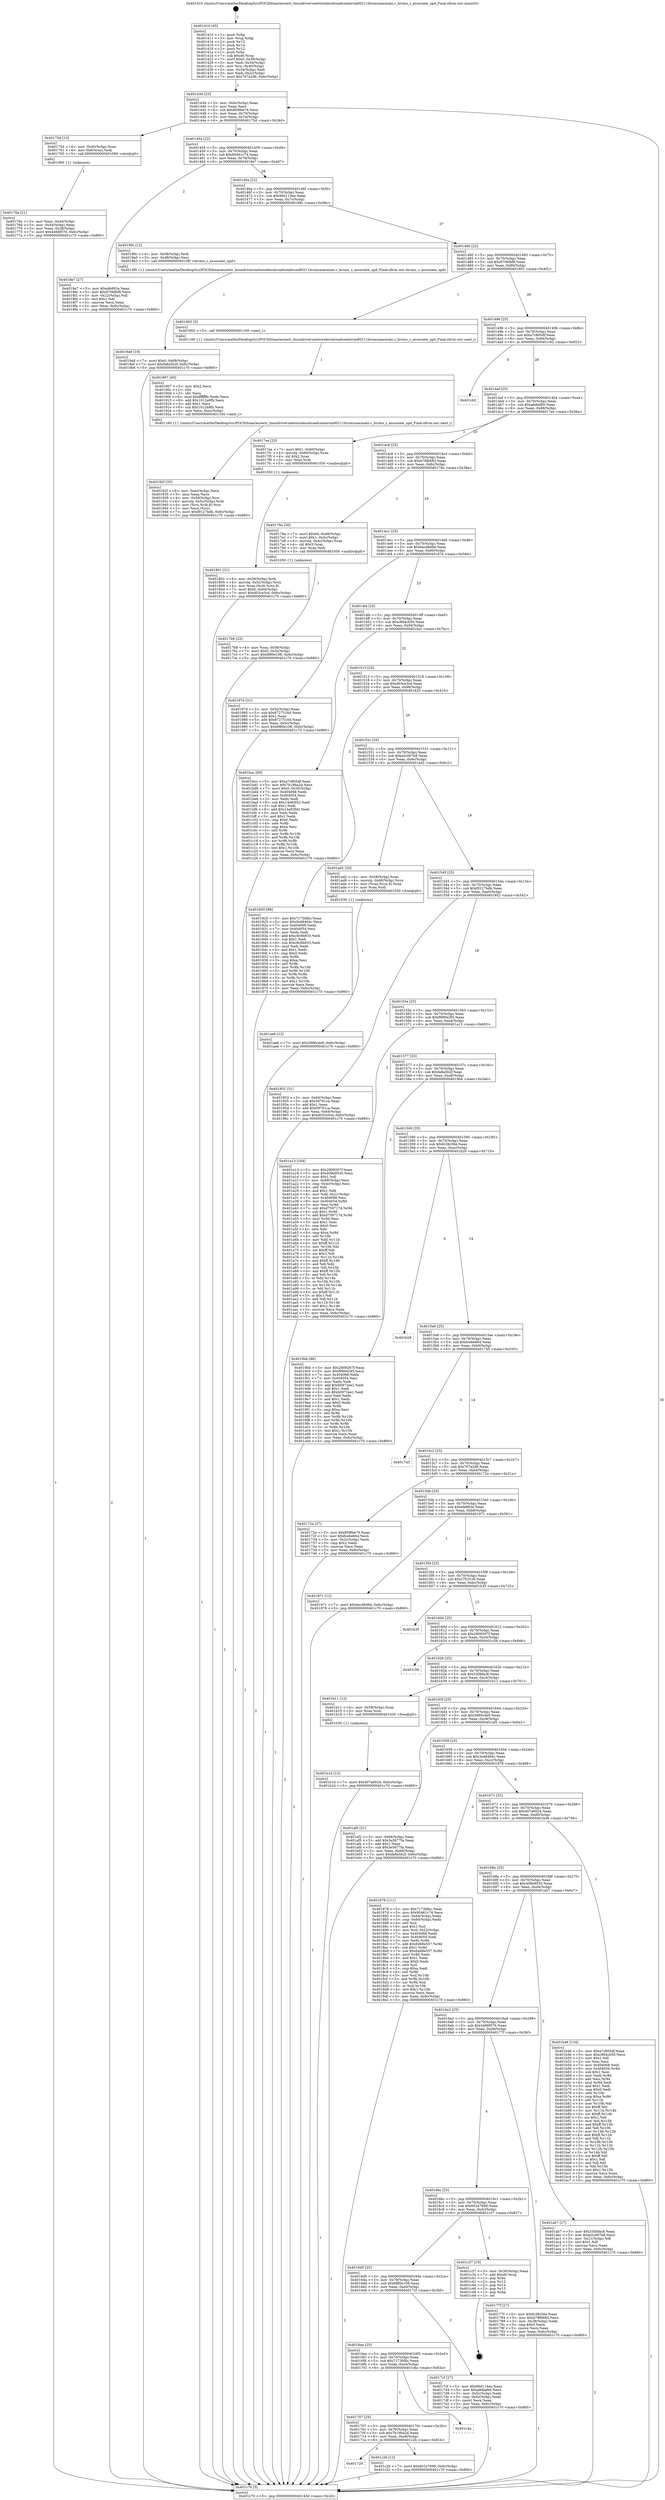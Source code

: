 digraph "0x401410" {
  label = "0x401410 (/mnt/c/Users/mathe/Desktop/tcc/POCII/binaries/extr_linuxdriversnetwirelessbroadcombrcm80211brcmsmacmain.c_brcms_c_associate_upd_Final-ollvm.out::main(0))"
  labelloc = "t"
  node[shape=record]

  Entry [label="",width=0.3,height=0.3,shape=circle,fillcolor=black,style=filled]
  "0x40143d" [label="{
     0x40143d [23]\l
     | [instrs]\l
     &nbsp;&nbsp;0x40143d \<+3\>: mov -0x6c(%rbp),%eax\l
     &nbsp;&nbsp;0x401440 \<+2\>: mov %eax,%ecx\l
     &nbsp;&nbsp;0x401442 \<+6\>: sub $0x859fee76,%ecx\l
     &nbsp;&nbsp;0x401448 \<+3\>: mov %eax,-0x70(%rbp)\l
     &nbsp;&nbsp;0x40144b \<+3\>: mov %ecx,-0x74(%rbp)\l
     &nbsp;&nbsp;0x40144e \<+6\>: je 000000000040175d \<main+0x34d\>\l
  }"]
  "0x40175d" [label="{
     0x40175d [13]\l
     | [instrs]\l
     &nbsp;&nbsp;0x40175d \<+4\>: mov -0x40(%rbp),%rax\l
     &nbsp;&nbsp;0x401761 \<+4\>: mov 0x8(%rax),%rdi\l
     &nbsp;&nbsp;0x401765 \<+5\>: call 0000000000401060 \<atoi@plt\>\l
     | [calls]\l
     &nbsp;&nbsp;0x401060 \{1\} (unknown)\l
  }"]
  "0x401454" [label="{
     0x401454 [22]\l
     | [instrs]\l
     &nbsp;&nbsp;0x401454 \<+5\>: jmp 0000000000401459 \<main+0x49\>\l
     &nbsp;&nbsp;0x401459 \<+3\>: mov -0x70(%rbp),%eax\l
     &nbsp;&nbsp;0x40145c \<+5\>: sub $0x90461c74,%eax\l
     &nbsp;&nbsp;0x401461 \<+3\>: mov %eax,-0x78(%rbp)\l
     &nbsp;&nbsp;0x401464 \<+6\>: je 00000000004018e7 \<main+0x4d7\>\l
  }"]
  Exit [label="",width=0.3,height=0.3,shape=circle,fillcolor=black,style=filled,peripheries=2]
  "0x4018e7" [label="{
     0x4018e7 [27]\l
     | [instrs]\l
     &nbsp;&nbsp;0x4018e7 \<+5\>: mov $0xefe892e,%eax\l
     &nbsp;&nbsp;0x4018ec \<+5\>: mov $0x9706fbf8,%ecx\l
     &nbsp;&nbsp;0x4018f1 \<+3\>: mov -0x22(%rbp),%dl\l
     &nbsp;&nbsp;0x4018f4 \<+3\>: test $0x1,%dl\l
     &nbsp;&nbsp;0x4018f7 \<+3\>: cmovne %ecx,%eax\l
     &nbsp;&nbsp;0x4018fa \<+3\>: mov %eax,-0x6c(%rbp)\l
     &nbsp;&nbsp;0x4018fd \<+5\>: jmp 0000000000401c70 \<main+0x860\>\l
  }"]
  "0x40146a" [label="{
     0x40146a [22]\l
     | [instrs]\l
     &nbsp;&nbsp;0x40146a \<+5\>: jmp 000000000040146f \<main+0x5f\>\l
     &nbsp;&nbsp;0x40146f \<+3\>: mov -0x70(%rbp),%eax\l
     &nbsp;&nbsp;0x401472 \<+5\>: sub $0x90d114ee,%eax\l
     &nbsp;&nbsp;0x401477 \<+3\>: mov %eax,-0x7c(%rbp)\l
     &nbsp;&nbsp;0x40147a \<+6\>: je 000000000040199c \<main+0x58c\>\l
  }"]
  "0x401720" [label="{
     0x401720\l
  }", style=dashed]
  "0x40199c" [label="{
     0x40199c [12]\l
     | [instrs]\l
     &nbsp;&nbsp;0x40199c \<+4\>: mov -0x58(%rbp),%rdi\l
     &nbsp;&nbsp;0x4019a0 \<+3\>: mov -0x48(%rbp),%esi\l
     &nbsp;&nbsp;0x4019a3 \<+5\>: call 00000000004013f0 \<brcms_c_associate_upd\>\l
     | [calls]\l
     &nbsp;&nbsp;0x4013f0 \{1\} (/mnt/c/Users/mathe/Desktop/tcc/POCII/binaries/extr_linuxdriversnetwirelessbroadcombrcm80211brcmsmacmain.c_brcms_c_associate_upd_Final-ollvm.out::brcms_c_associate_upd)\l
  }"]
  "0x401480" [label="{
     0x401480 [22]\l
     | [instrs]\l
     &nbsp;&nbsp;0x401480 \<+5\>: jmp 0000000000401485 \<main+0x75\>\l
     &nbsp;&nbsp;0x401485 \<+3\>: mov -0x70(%rbp),%eax\l
     &nbsp;&nbsp;0x401488 \<+5\>: sub $0x9706fbf8,%eax\l
     &nbsp;&nbsp;0x40148d \<+3\>: mov %eax,-0x80(%rbp)\l
     &nbsp;&nbsp;0x401490 \<+6\>: je 0000000000401902 \<main+0x4f2\>\l
  }"]
  "0x401c2b" [label="{
     0x401c2b [12]\l
     | [instrs]\l
     &nbsp;&nbsp;0x401c2b \<+7\>: movl $0x601e7699,-0x6c(%rbp)\l
     &nbsp;&nbsp;0x401c32 \<+5\>: jmp 0000000000401c70 \<main+0x860\>\l
  }"]
  "0x401902" [label="{
     0x401902 [5]\l
     | [instrs]\l
     &nbsp;&nbsp;0x401902 \<+5\>: call 0000000000401160 \<next_i\>\l
     | [calls]\l
     &nbsp;&nbsp;0x401160 \{1\} (/mnt/c/Users/mathe/Desktop/tcc/POCII/binaries/extr_linuxdriversnetwirelessbroadcombrcm80211brcmsmacmain.c_brcms_c_associate_upd_Final-ollvm.out::next_i)\l
  }"]
  "0x401496" [label="{
     0x401496 [25]\l
     | [instrs]\l
     &nbsp;&nbsp;0x401496 \<+5\>: jmp 000000000040149b \<main+0x8b\>\l
     &nbsp;&nbsp;0x40149b \<+3\>: mov -0x70(%rbp),%eax\l
     &nbsp;&nbsp;0x40149e \<+5\>: sub $0xa7c805df,%eax\l
     &nbsp;&nbsp;0x4014a3 \<+6\>: mov %eax,-0x84(%rbp)\l
     &nbsp;&nbsp;0x4014a9 \<+6\>: je 0000000000401c62 \<main+0x852\>\l
  }"]
  "0x401707" [label="{
     0x401707 [25]\l
     | [instrs]\l
     &nbsp;&nbsp;0x401707 \<+5\>: jmp 000000000040170c \<main+0x2fc\>\l
     &nbsp;&nbsp;0x40170c \<+3\>: mov -0x70(%rbp),%eax\l
     &nbsp;&nbsp;0x40170f \<+5\>: sub $0x7b19ba2d,%eax\l
     &nbsp;&nbsp;0x401714 \<+6\>: mov %eax,-0xe8(%rbp)\l
     &nbsp;&nbsp;0x40171a \<+6\>: je 0000000000401c2b \<main+0x81b\>\l
  }"]
  "0x401c62" [label="{
     0x401c62\l
  }", style=dashed]
  "0x4014af" [label="{
     0x4014af [25]\l
     | [instrs]\l
     &nbsp;&nbsp;0x4014af \<+5\>: jmp 00000000004014b4 \<main+0xa4\>\l
     &nbsp;&nbsp;0x4014b4 \<+3\>: mov -0x70(%rbp),%eax\l
     &nbsp;&nbsp;0x4014b7 \<+5\>: sub $0xafe6af60,%eax\l
     &nbsp;&nbsp;0x4014bc \<+6\>: mov %eax,-0x88(%rbp)\l
     &nbsp;&nbsp;0x4014c2 \<+6\>: je 00000000004017ea \<main+0x3da\>\l
  }"]
  "0x401c4a" [label="{
     0x401c4a\l
  }", style=dashed]
  "0x4017ea" [label="{
     0x4017ea [23]\l
     | [instrs]\l
     &nbsp;&nbsp;0x4017ea \<+7\>: movl $0x1,-0x60(%rbp)\l
     &nbsp;&nbsp;0x4017f1 \<+4\>: movslq -0x60(%rbp),%rax\l
     &nbsp;&nbsp;0x4017f5 \<+4\>: shl $0x2,%rax\l
     &nbsp;&nbsp;0x4017f9 \<+3\>: mov %rax,%rdi\l
     &nbsp;&nbsp;0x4017fc \<+5\>: call 0000000000401050 \<malloc@plt\>\l
     | [calls]\l
     &nbsp;&nbsp;0x401050 \{1\} (unknown)\l
  }"]
  "0x4014c8" [label="{
     0x4014c8 [25]\l
     | [instrs]\l
     &nbsp;&nbsp;0x4014c8 \<+5\>: jmp 00000000004014cd \<main+0xbd\>\l
     &nbsp;&nbsp;0x4014cd \<+3\>: mov -0x70(%rbp),%eax\l
     &nbsp;&nbsp;0x4014d0 \<+5\>: sub $0xb78fb683,%eax\l
     &nbsp;&nbsp;0x4014d5 \<+6\>: mov %eax,-0x8c(%rbp)\l
     &nbsp;&nbsp;0x4014db \<+6\>: je 000000000040179a \<main+0x38a\>\l
  }"]
  "0x401b1d" [label="{
     0x401b1d [12]\l
     | [instrs]\l
     &nbsp;&nbsp;0x401b1d \<+7\>: movl $0x407a6024,-0x6c(%rbp)\l
     &nbsp;&nbsp;0x401b24 \<+5\>: jmp 0000000000401c70 \<main+0x860\>\l
  }"]
  "0x40179a" [label="{
     0x40179a [30]\l
     | [instrs]\l
     &nbsp;&nbsp;0x40179a \<+7\>: movl $0x64,-0x48(%rbp)\l
     &nbsp;&nbsp;0x4017a1 \<+7\>: movl $0x1,-0x4c(%rbp)\l
     &nbsp;&nbsp;0x4017a8 \<+4\>: movslq -0x4c(%rbp),%rax\l
     &nbsp;&nbsp;0x4017ac \<+4\>: shl $0x3,%rax\l
     &nbsp;&nbsp;0x4017b0 \<+3\>: mov %rax,%rdi\l
     &nbsp;&nbsp;0x4017b3 \<+5\>: call 0000000000401050 \<malloc@plt\>\l
     | [calls]\l
     &nbsp;&nbsp;0x401050 \{1\} (unknown)\l
  }"]
  "0x4014e1" [label="{
     0x4014e1 [25]\l
     | [instrs]\l
     &nbsp;&nbsp;0x4014e1 \<+5\>: jmp 00000000004014e6 \<main+0xd6\>\l
     &nbsp;&nbsp;0x4014e6 \<+3\>: mov -0x70(%rbp),%eax\l
     &nbsp;&nbsp;0x4014e9 \<+5\>: sub $0xbecd8d9d,%eax\l
     &nbsp;&nbsp;0x4014ee \<+6\>: mov %eax,-0x90(%rbp)\l
     &nbsp;&nbsp;0x4014f4 \<+6\>: je 000000000040197d \<main+0x56d\>\l
  }"]
  "0x401ae6" [label="{
     0x401ae6 [12]\l
     | [instrs]\l
     &nbsp;&nbsp;0x401ae6 \<+7\>: movl $0x3990c4e9,-0x6c(%rbp)\l
     &nbsp;&nbsp;0x401aed \<+5\>: jmp 0000000000401c70 \<main+0x860\>\l
  }"]
  "0x40197d" [label="{
     0x40197d [31]\l
     | [instrs]\l
     &nbsp;&nbsp;0x40197d \<+3\>: mov -0x5c(%rbp),%eax\l
     &nbsp;&nbsp;0x401980 \<+5\>: sub $0x8727516d,%eax\l
     &nbsp;&nbsp;0x401985 \<+3\>: add $0x1,%eax\l
     &nbsp;&nbsp;0x401988 \<+5\>: add $0x8727516d,%eax\l
     &nbsp;&nbsp;0x40198d \<+3\>: mov %eax,-0x5c(%rbp)\l
     &nbsp;&nbsp;0x401990 \<+7\>: movl $0x6f80e108,-0x6c(%rbp)\l
     &nbsp;&nbsp;0x401997 \<+5\>: jmp 0000000000401c70 \<main+0x860\>\l
  }"]
  "0x4014fa" [label="{
     0x4014fa [25]\l
     | [instrs]\l
     &nbsp;&nbsp;0x4014fa \<+5\>: jmp 00000000004014ff \<main+0xef\>\l
     &nbsp;&nbsp;0x4014ff \<+3\>: mov -0x70(%rbp),%eax\l
     &nbsp;&nbsp;0x401502 \<+5\>: sub $0xc884cb50,%eax\l
     &nbsp;&nbsp;0x401507 \<+6\>: mov %eax,-0x94(%rbp)\l
     &nbsp;&nbsp;0x40150d \<+6\>: je 0000000000401bcc \<main+0x7bc\>\l
  }"]
  "0x4019a8" [label="{
     0x4019a8 [19]\l
     | [instrs]\l
     &nbsp;&nbsp;0x4019a8 \<+7\>: movl $0x0,-0x68(%rbp)\l
     &nbsp;&nbsp;0x4019af \<+7\>: movl $0xfa8a5b2f,-0x6c(%rbp)\l
     &nbsp;&nbsp;0x4019b6 \<+5\>: jmp 0000000000401c70 \<main+0x860\>\l
  }"]
  "0x401bcc" [label="{
     0x401bcc [95]\l
     | [instrs]\l
     &nbsp;&nbsp;0x401bcc \<+5\>: mov $0xa7c805df,%eax\l
     &nbsp;&nbsp;0x401bd1 \<+5\>: mov $0x7b19ba2d,%ecx\l
     &nbsp;&nbsp;0x401bd6 \<+7\>: movl $0x0,-0x30(%rbp)\l
     &nbsp;&nbsp;0x401bdd \<+7\>: mov 0x404068,%edx\l
     &nbsp;&nbsp;0x401be4 \<+7\>: mov 0x404054,%esi\l
     &nbsp;&nbsp;0x401beb \<+2\>: mov %edx,%edi\l
     &nbsp;&nbsp;0x401bed \<+6\>: sub $0x14e83f42,%edi\l
     &nbsp;&nbsp;0x401bf3 \<+3\>: sub $0x1,%edi\l
     &nbsp;&nbsp;0x401bf6 \<+6\>: add $0x14e83f42,%edi\l
     &nbsp;&nbsp;0x401bfc \<+3\>: imul %edi,%edx\l
     &nbsp;&nbsp;0x401bff \<+3\>: and $0x1,%edx\l
     &nbsp;&nbsp;0x401c02 \<+3\>: cmp $0x0,%edx\l
     &nbsp;&nbsp;0x401c05 \<+4\>: sete %r8b\l
     &nbsp;&nbsp;0x401c09 \<+3\>: cmp $0xa,%esi\l
     &nbsp;&nbsp;0x401c0c \<+4\>: setl %r9b\l
     &nbsp;&nbsp;0x401c10 \<+3\>: mov %r8b,%r10b\l
     &nbsp;&nbsp;0x401c13 \<+3\>: and %r9b,%r10b\l
     &nbsp;&nbsp;0x401c16 \<+3\>: xor %r9b,%r8b\l
     &nbsp;&nbsp;0x401c19 \<+3\>: or %r8b,%r10b\l
     &nbsp;&nbsp;0x401c1c \<+4\>: test $0x1,%r10b\l
     &nbsp;&nbsp;0x401c20 \<+3\>: cmovne %ecx,%eax\l
     &nbsp;&nbsp;0x401c23 \<+3\>: mov %eax,-0x6c(%rbp)\l
     &nbsp;&nbsp;0x401c26 \<+5\>: jmp 0000000000401c70 \<main+0x860\>\l
  }"]
  "0x401513" [label="{
     0x401513 [25]\l
     | [instrs]\l
     &nbsp;&nbsp;0x401513 \<+5\>: jmp 0000000000401518 \<main+0x108\>\l
     &nbsp;&nbsp;0x401518 \<+3\>: mov -0x70(%rbp),%eax\l
     &nbsp;&nbsp;0x40151b \<+5\>: sub $0xd03ce3cd,%eax\l
     &nbsp;&nbsp;0x401520 \<+6\>: mov %eax,-0x98(%rbp)\l
     &nbsp;&nbsp;0x401526 \<+6\>: je 0000000000401820 \<main+0x410\>\l
  }"]
  "0x40192f" [label="{
     0x40192f [35]\l
     | [instrs]\l
     &nbsp;&nbsp;0x40192f \<+6\>: mov -0xec(%rbp),%ecx\l
     &nbsp;&nbsp;0x401935 \<+3\>: imul %eax,%ecx\l
     &nbsp;&nbsp;0x401938 \<+4\>: mov -0x58(%rbp),%rsi\l
     &nbsp;&nbsp;0x40193c \<+4\>: movslq -0x5c(%rbp),%rdi\l
     &nbsp;&nbsp;0x401940 \<+4\>: mov (%rsi,%rdi,8),%rsi\l
     &nbsp;&nbsp;0x401944 \<+2\>: mov %ecx,(%rsi)\l
     &nbsp;&nbsp;0x401946 \<+7\>: movl $0xf9127bdb,-0x6c(%rbp)\l
     &nbsp;&nbsp;0x40194d \<+5\>: jmp 0000000000401c70 \<main+0x860\>\l
  }"]
  "0x401820" [label="{
     0x401820 [88]\l
     | [instrs]\l
     &nbsp;&nbsp;0x401820 \<+5\>: mov $0x7173fdbc,%eax\l
     &nbsp;&nbsp;0x401825 \<+5\>: mov $0x3e48464c,%ecx\l
     &nbsp;&nbsp;0x40182a \<+7\>: mov 0x404068,%edx\l
     &nbsp;&nbsp;0x401831 \<+7\>: mov 0x404054,%esi\l
     &nbsp;&nbsp;0x401838 \<+2\>: mov %edx,%edi\l
     &nbsp;&nbsp;0x40183a \<+6\>: add $0xc8c9b833,%edi\l
     &nbsp;&nbsp;0x401840 \<+3\>: sub $0x1,%edi\l
     &nbsp;&nbsp;0x401843 \<+6\>: sub $0xc8c9b833,%edi\l
     &nbsp;&nbsp;0x401849 \<+3\>: imul %edi,%edx\l
     &nbsp;&nbsp;0x40184c \<+3\>: and $0x1,%edx\l
     &nbsp;&nbsp;0x40184f \<+3\>: cmp $0x0,%edx\l
     &nbsp;&nbsp;0x401852 \<+4\>: sete %r8b\l
     &nbsp;&nbsp;0x401856 \<+3\>: cmp $0xa,%esi\l
     &nbsp;&nbsp;0x401859 \<+4\>: setl %r9b\l
     &nbsp;&nbsp;0x40185d \<+3\>: mov %r8b,%r10b\l
     &nbsp;&nbsp;0x401860 \<+3\>: and %r9b,%r10b\l
     &nbsp;&nbsp;0x401863 \<+3\>: xor %r9b,%r8b\l
     &nbsp;&nbsp;0x401866 \<+3\>: or %r8b,%r10b\l
     &nbsp;&nbsp;0x401869 \<+4\>: test $0x1,%r10b\l
     &nbsp;&nbsp;0x40186d \<+3\>: cmovne %ecx,%eax\l
     &nbsp;&nbsp;0x401870 \<+3\>: mov %eax,-0x6c(%rbp)\l
     &nbsp;&nbsp;0x401873 \<+5\>: jmp 0000000000401c70 \<main+0x860\>\l
  }"]
  "0x40152c" [label="{
     0x40152c [25]\l
     | [instrs]\l
     &nbsp;&nbsp;0x40152c \<+5\>: jmp 0000000000401531 \<main+0x121\>\l
     &nbsp;&nbsp;0x401531 \<+3\>: mov -0x70(%rbp),%eax\l
     &nbsp;&nbsp;0x401534 \<+5\>: sub $0xe2c067b8,%eax\l
     &nbsp;&nbsp;0x401539 \<+6\>: mov %eax,-0x9c(%rbp)\l
     &nbsp;&nbsp;0x40153f \<+6\>: je 0000000000401ad2 \<main+0x6c2\>\l
  }"]
  "0x401907" [label="{
     0x401907 [40]\l
     | [instrs]\l
     &nbsp;&nbsp;0x401907 \<+5\>: mov $0x2,%ecx\l
     &nbsp;&nbsp;0x40190c \<+1\>: cltd\l
     &nbsp;&nbsp;0x40190d \<+2\>: idiv %ecx\l
     &nbsp;&nbsp;0x40190f \<+6\>: imul $0xfffffffe,%edx,%ecx\l
     &nbsp;&nbsp;0x401915 \<+6\>: add $0x1012a9fb,%ecx\l
     &nbsp;&nbsp;0x40191b \<+3\>: add $0x1,%ecx\l
     &nbsp;&nbsp;0x40191e \<+6\>: sub $0x1012a9fb,%ecx\l
     &nbsp;&nbsp;0x401924 \<+6\>: mov %ecx,-0xec(%rbp)\l
     &nbsp;&nbsp;0x40192a \<+5\>: call 0000000000401160 \<next_i\>\l
     | [calls]\l
     &nbsp;&nbsp;0x401160 \{1\} (/mnt/c/Users/mathe/Desktop/tcc/POCII/binaries/extr_linuxdriversnetwirelessbroadcombrcm80211brcmsmacmain.c_brcms_c_associate_upd_Final-ollvm.out::next_i)\l
  }"]
  "0x401ad2" [label="{
     0x401ad2 [20]\l
     | [instrs]\l
     &nbsp;&nbsp;0x401ad2 \<+4\>: mov -0x58(%rbp),%rax\l
     &nbsp;&nbsp;0x401ad6 \<+4\>: movslq -0x68(%rbp),%rcx\l
     &nbsp;&nbsp;0x401ada \<+4\>: mov (%rax,%rcx,8),%rax\l
     &nbsp;&nbsp;0x401ade \<+3\>: mov %rax,%rdi\l
     &nbsp;&nbsp;0x401ae1 \<+5\>: call 0000000000401030 \<free@plt\>\l
     | [calls]\l
     &nbsp;&nbsp;0x401030 \{1\} (unknown)\l
  }"]
  "0x401545" [label="{
     0x401545 [25]\l
     | [instrs]\l
     &nbsp;&nbsp;0x401545 \<+5\>: jmp 000000000040154a \<main+0x13a\>\l
     &nbsp;&nbsp;0x40154a \<+3\>: mov -0x70(%rbp),%eax\l
     &nbsp;&nbsp;0x40154d \<+5\>: sub $0xf9127bdb,%eax\l
     &nbsp;&nbsp;0x401552 \<+6\>: mov %eax,-0xa0(%rbp)\l
     &nbsp;&nbsp;0x401558 \<+6\>: je 0000000000401952 \<main+0x542\>\l
  }"]
  "0x401801" [label="{
     0x401801 [31]\l
     | [instrs]\l
     &nbsp;&nbsp;0x401801 \<+4\>: mov -0x58(%rbp),%rdi\l
     &nbsp;&nbsp;0x401805 \<+4\>: movslq -0x5c(%rbp),%rcx\l
     &nbsp;&nbsp;0x401809 \<+4\>: mov %rax,(%rdi,%rcx,8)\l
     &nbsp;&nbsp;0x40180d \<+7\>: movl $0x0,-0x64(%rbp)\l
     &nbsp;&nbsp;0x401814 \<+7\>: movl $0xd03ce3cd,-0x6c(%rbp)\l
     &nbsp;&nbsp;0x40181b \<+5\>: jmp 0000000000401c70 \<main+0x860\>\l
  }"]
  "0x401952" [label="{
     0x401952 [31]\l
     | [instrs]\l
     &nbsp;&nbsp;0x401952 \<+3\>: mov -0x64(%rbp),%eax\l
     &nbsp;&nbsp;0x401955 \<+5\>: sub $0x59761ca,%eax\l
     &nbsp;&nbsp;0x40195a \<+3\>: add $0x1,%eax\l
     &nbsp;&nbsp;0x40195d \<+5\>: add $0x59761ca,%eax\l
     &nbsp;&nbsp;0x401962 \<+3\>: mov %eax,-0x64(%rbp)\l
     &nbsp;&nbsp;0x401965 \<+7\>: movl $0xd03ce3cd,-0x6c(%rbp)\l
     &nbsp;&nbsp;0x40196c \<+5\>: jmp 0000000000401c70 \<main+0x860\>\l
  }"]
  "0x40155e" [label="{
     0x40155e [25]\l
     | [instrs]\l
     &nbsp;&nbsp;0x40155e \<+5\>: jmp 0000000000401563 \<main+0x153\>\l
     &nbsp;&nbsp;0x401563 \<+3\>: mov -0x70(%rbp),%eax\l
     &nbsp;&nbsp;0x401566 \<+5\>: sub $0xf9994295,%eax\l
     &nbsp;&nbsp;0x40156b \<+6\>: mov %eax,-0xa4(%rbp)\l
     &nbsp;&nbsp;0x401571 \<+6\>: je 0000000000401a13 \<main+0x603\>\l
  }"]
  "0x4016ee" [label="{
     0x4016ee [25]\l
     | [instrs]\l
     &nbsp;&nbsp;0x4016ee \<+5\>: jmp 00000000004016f3 \<main+0x2e3\>\l
     &nbsp;&nbsp;0x4016f3 \<+3\>: mov -0x70(%rbp),%eax\l
     &nbsp;&nbsp;0x4016f6 \<+5\>: sub $0x7173fdbc,%eax\l
     &nbsp;&nbsp;0x4016fb \<+6\>: mov %eax,-0xe4(%rbp)\l
     &nbsp;&nbsp;0x401701 \<+6\>: je 0000000000401c4a \<main+0x83a\>\l
  }"]
  "0x401a13" [label="{
     0x401a13 [164]\l
     | [instrs]\l
     &nbsp;&nbsp;0x401a13 \<+5\>: mov $0x2809267f,%eax\l
     &nbsp;&nbsp;0x401a18 \<+5\>: mov $0x409e9530,%ecx\l
     &nbsp;&nbsp;0x401a1d \<+2\>: mov $0x1,%dl\l
     &nbsp;&nbsp;0x401a1f \<+3\>: mov -0x68(%rbp),%esi\l
     &nbsp;&nbsp;0x401a22 \<+3\>: cmp -0x4c(%rbp),%esi\l
     &nbsp;&nbsp;0x401a25 \<+4\>: setl %dil\l
     &nbsp;&nbsp;0x401a29 \<+4\>: and $0x1,%dil\l
     &nbsp;&nbsp;0x401a2d \<+4\>: mov %dil,-0x21(%rbp)\l
     &nbsp;&nbsp;0x401a31 \<+7\>: mov 0x404068,%esi\l
     &nbsp;&nbsp;0x401a38 \<+8\>: mov 0x404054,%r8d\l
     &nbsp;&nbsp;0x401a40 \<+3\>: mov %esi,%r9d\l
     &nbsp;&nbsp;0x401a43 \<+7\>: sub $0xd759717d,%r9d\l
     &nbsp;&nbsp;0x401a4a \<+4\>: sub $0x1,%r9d\l
     &nbsp;&nbsp;0x401a4e \<+7\>: add $0xd759717d,%r9d\l
     &nbsp;&nbsp;0x401a55 \<+4\>: imul %r9d,%esi\l
     &nbsp;&nbsp;0x401a59 \<+3\>: and $0x1,%esi\l
     &nbsp;&nbsp;0x401a5c \<+3\>: cmp $0x0,%esi\l
     &nbsp;&nbsp;0x401a5f \<+4\>: sete %dil\l
     &nbsp;&nbsp;0x401a63 \<+4\>: cmp $0xa,%r8d\l
     &nbsp;&nbsp;0x401a67 \<+4\>: setl %r10b\l
     &nbsp;&nbsp;0x401a6b \<+3\>: mov %dil,%r11b\l
     &nbsp;&nbsp;0x401a6e \<+4\>: xor $0xff,%r11b\l
     &nbsp;&nbsp;0x401a72 \<+3\>: mov %r10b,%bl\l
     &nbsp;&nbsp;0x401a75 \<+3\>: xor $0xff,%bl\l
     &nbsp;&nbsp;0x401a78 \<+3\>: xor $0x1,%dl\l
     &nbsp;&nbsp;0x401a7b \<+3\>: mov %r11b,%r14b\l
     &nbsp;&nbsp;0x401a7e \<+4\>: and $0xff,%r14b\l
     &nbsp;&nbsp;0x401a82 \<+3\>: and %dl,%dil\l
     &nbsp;&nbsp;0x401a85 \<+3\>: mov %bl,%r15b\l
     &nbsp;&nbsp;0x401a88 \<+4\>: and $0xff,%r15b\l
     &nbsp;&nbsp;0x401a8c \<+3\>: and %dl,%r10b\l
     &nbsp;&nbsp;0x401a8f \<+3\>: or %dil,%r14b\l
     &nbsp;&nbsp;0x401a92 \<+3\>: or %r10b,%r15b\l
     &nbsp;&nbsp;0x401a95 \<+3\>: xor %r15b,%r14b\l
     &nbsp;&nbsp;0x401a98 \<+3\>: or %bl,%r11b\l
     &nbsp;&nbsp;0x401a9b \<+4\>: xor $0xff,%r11b\l
     &nbsp;&nbsp;0x401a9f \<+3\>: or $0x1,%dl\l
     &nbsp;&nbsp;0x401aa2 \<+3\>: and %dl,%r11b\l
     &nbsp;&nbsp;0x401aa5 \<+3\>: or %r11b,%r14b\l
     &nbsp;&nbsp;0x401aa8 \<+4\>: test $0x1,%r14b\l
     &nbsp;&nbsp;0x401aac \<+3\>: cmovne %ecx,%eax\l
     &nbsp;&nbsp;0x401aaf \<+3\>: mov %eax,-0x6c(%rbp)\l
     &nbsp;&nbsp;0x401ab2 \<+5\>: jmp 0000000000401c70 \<main+0x860\>\l
  }"]
  "0x401577" [label="{
     0x401577 [25]\l
     | [instrs]\l
     &nbsp;&nbsp;0x401577 \<+5\>: jmp 000000000040157c \<main+0x16c\>\l
     &nbsp;&nbsp;0x40157c \<+3\>: mov -0x70(%rbp),%eax\l
     &nbsp;&nbsp;0x40157f \<+5\>: sub $0xfa8a5b2f,%eax\l
     &nbsp;&nbsp;0x401584 \<+6\>: mov %eax,-0xa8(%rbp)\l
     &nbsp;&nbsp;0x40158a \<+6\>: je 00000000004019bb \<main+0x5ab\>\l
  }"]
  "0x4017cf" [label="{
     0x4017cf [27]\l
     | [instrs]\l
     &nbsp;&nbsp;0x4017cf \<+5\>: mov $0x90d114ee,%eax\l
     &nbsp;&nbsp;0x4017d4 \<+5\>: mov $0xafe6af60,%ecx\l
     &nbsp;&nbsp;0x4017d9 \<+3\>: mov -0x5c(%rbp),%edx\l
     &nbsp;&nbsp;0x4017dc \<+3\>: cmp -0x4c(%rbp),%edx\l
     &nbsp;&nbsp;0x4017df \<+3\>: cmovl %ecx,%eax\l
     &nbsp;&nbsp;0x4017e2 \<+3\>: mov %eax,-0x6c(%rbp)\l
     &nbsp;&nbsp;0x4017e5 \<+5\>: jmp 0000000000401c70 \<main+0x860\>\l
  }"]
  "0x4019bb" [label="{
     0x4019bb [88]\l
     | [instrs]\l
     &nbsp;&nbsp;0x4019bb \<+5\>: mov $0x2809267f,%eax\l
     &nbsp;&nbsp;0x4019c0 \<+5\>: mov $0xf9994295,%ecx\l
     &nbsp;&nbsp;0x4019c5 \<+7\>: mov 0x404068,%edx\l
     &nbsp;&nbsp;0x4019cc \<+7\>: mov 0x404054,%esi\l
     &nbsp;&nbsp;0x4019d3 \<+2\>: mov %edx,%edi\l
     &nbsp;&nbsp;0x4019d5 \<+6\>: add $0xb0972ee1,%edi\l
     &nbsp;&nbsp;0x4019db \<+3\>: sub $0x1,%edi\l
     &nbsp;&nbsp;0x4019de \<+6\>: sub $0xb0972ee1,%edi\l
     &nbsp;&nbsp;0x4019e4 \<+3\>: imul %edi,%edx\l
     &nbsp;&nbsp;0x4019e7 \<+3\>: and $0x1,%edx\l
     &nbsp;&nbsp;0x4019ea \<+3\>: cmp $0x0,%edx\l
     &nbsp;&nbsp;0x4019ed \<+4\>: sete %r8b\l
     &nbsp;&nbsp;0x4019f1 \<+3\>: cmp $0xa,%esi\l
     &nbsp;&nbsp;0x4019f4 \<+4\>: setl %r9b\l
     &nbsp;&nbsp;0x4019f8 \<+3\>: mov %r8b,%r10b\l
     &nbsp;&nbsp;0x4019fb \<+3\>: and %r9b,%r10b\l
     &nbsp;&nbsp;0x4019fe \<+3\>: xor %r9b,%r8b\l
     &nbsp;&nbsp;0x401a01 \<+3\>: or %r8b,%r10b\l
     &nbsp;&nbsp;0x401a04 \<+4\>: test $0x1,%r10b\l
     &nbsp;&nbsp;0x401a08 \<+3\>: cmovne %ecx,%eax\l
     &nbsp;&nbsp;0x401a0b \<+3\>: mov %eax,-0x6c(%rbp)\l
     &nbsp;&nbsp;0x401a0e \<+5\>: jmp 0000000000401c70 \<main+0x860\>\l
  }"]
  "0x401590" [label="{
     0x401590 [25]\l
     | [instrs]\l
     &nbsp;&nbsp;0x401590 \<+5\>: jmp 0000000000401595 \<main+0x185\>\l
     &nbsp;&nbsp;0x401595 \<+3\>: mov -0x70(%rbp),%eax\l
     &nbsp;&nbsp;0x401598 \<+5\>: sub $0xfc38c56e,%eax\l
     &nbsp;&nbsp;0x40159d \<+6\>: mov %eax,-0xac(%rbp)\l
     &nbsp;&nbsp;0x4015a3 \<+6\>: je 0000000000401b29 \<main+0x719\>\l
  }"]
  "0x4016d5" [label="{
     0x4016d5 [25]\l
     | [instrs]\l
     &nbsp;&nbsp;0x4016d5 \<+5\>: jmp 00000000004016da \<main+0x2ca\>\l
     &nbsp;&nbsp;0x4016da \<+3\>: mov -0x70(%rbp),%eax\l
     &nbsp;&nbsp;0x4016dd \<+5\>: sub $0x6f80e108,%eax\l
     &nbsp;&nbsp;0x4016e2 \<+6\>: mov %eax,-0xe0(%rbp)\l
     &nbsp;&nbsp;0x4016e8 \<+6\>: je 00000000004017cf \<main+0x3bf\>\l
  }"]
  "0x401b29" [label="{
     0x401b29\l
  }", style=dashed]
  "0x4015a9" [label="{
     0x4015a9 [25]\l
     | [instrs]\l
     &nbsp;&nbsp;0x4015a9 \<+5\>: jmp 00000000004015ae \<main+0x19e\>\l
     &nbsp;&nbsp;0x4015ae \<+3\>: mov -0x70(%rbp),%eax\l
     &nbsp;&nbsp;0x4015b1 \<+5\>: sub $0xfce6e664,%eax\l
     &nbsp;&nbsp;0x4015b6 \<+6\>: mov %eax,-0xb0(%rbp)\l
     &nbsp;&nbsp;0x4015bc \<+6\>: je 0000000000401745 \<main+0x335\>\l
  }"]
  "0x401c37" [label="{
     0x401c37 [19]\l
     | [instrs]\l
     &nbsp;&nbsp;0x401c37 \<+3\>: mov -0x30(%rbp),%eax\l
     &nbsp;&nbsp;0x401c3a \<+7\>: add $0xd0,%rsp\l
     &nbsp;&nbsp;0x401c41 \<+1\>: pop %rbx\l
     &nbsp;&nbsp;0x401c42 \<+2\>: pop %r12\l
     &nbsp;&nbsp;0x401c44 \<+2\>: pop %r14\l
     &nbsp;&nbsp;0x401c46 \<+2\>: pop %r15\l
     &nbsp;&nbsp;0x401c48 \<+1\>: pop %rbp\l
     &nbsp;&nbsp;0x401c49 \<+1\>: ret\l
  }"]
  "0x401745" [label="{
     0x401745\l
  }", style=dashed]
  "0x4015c2" [label="{
     0x4015c2 [25]\l
     | [instrs]\l
     &nbsp;&nbsp;0x4015c2 \<+5\>: jmp 00000000004015c7 \<main+0x1b7\>\l
     &nbsp;&nbsp;0x4015c7 \<+3\>: mov -0x70(%rbp),%eax\l
     &nbsp;&nbsp;0x4015ca \<+5\>: sub $0x767a2d6,%eax\l
     &nbsp;&nbsp;0x4015cf \<+6\>: mov %eax,-0xb4(%rbp)\l
     &nbsp;&nbsp;0x4015d5 \<+6\>: je 000000000040172a \<main+0x31a\>\l
  }"]
  "0x4017b8" [label="{
     0x4017b8 [23]\l
     | [instrs]\l
     &nbsp;&nbsp;0x4017b8 \<+4\>: mov %rax,-0x58(%rbp)\l
     &nbsp;&nbsp;0x4017bc \<+7\>: movl $0x0,-0x5c(%rbp)\l
     &nbsp;&nbsp;0x4017c3 \<+7\>: movl $0x6f80e108,-0x6c(%rbp)\l
     &nbsp;&nbsp;0x4017ca \<+5\>: jmp 0000000000401c70 \<main+0x860\>\l
  }"]
  "0x40172a" [label="{
     0x40172a [27]\l
     | [instrs]\l
     &nbsp;&nbsp;0x40172a \<+5\>: mov $0x859fee76,%eax\l
     &nbsp;&nbsp;0x40172f \<+5\>: mov $0xfce6e664,%ecx\l
     &nbsp;&nbsp;0x401734 \<+3\>: mov -0x2c(%rbp),%edx\l
     &nbsp;&nbsp;0x401737 \<+3\>: cmp $0x2,%edx\l
     &nbsp;&nbsp;0x40173a \<+3\>: cmovne %ecx,%eax\l
     &nbsp;&nbsp;0x40173d \<+3\>: mov %eax,-0x6c(%rbp)\l
     &nbsp;&nbsp;0x401740 \<+5\>: jmp 0000000000401c70 \<main+0x860\>\l
  }"]
  "0x4015db" [label="{
     0x4015db [25]\l
     | [instrs]\l
     &nbsp;&nbsp;0x4015db \<+5\>: jmp 00000000004015e0 \<main+0x1d0\>\l
     &nbsp;&nbsp;0x4015e0 \<+3\>: mov -0x70(%rbp),%eax\l
     &nbsp;&nbsp;0x4015e3 \<+5\>: sub $0xefe892e,%eax\l
     &nbsp;&nbsp;0x4015e8 \<+6\>: mov %eax,-0xb8(%rbp)\l
     &nbsp;&nbsp;0x4015ee \<+6\>: je 0000000000401971 \<main+0x561\>\l
  }"]
  "0x401c70" [label="{
     0x401c70 [5]\l
     | [instrs]\l
     &nbsp;&nbsp;0x401c70 \<+5\>: jmp 000000000040143d \<main+0x2d\>\l
  }"]
  "0x401410" [label="{
     0x401410 [45]\l
     | [instrs]\l
     &nbsp;&nbsp;0x401410 \<+1\>: push %rbp\l
     &nbsp;&nbsp;0x401411 \<+3\>: mov %rsp,%rbp\l
     &nbsp;&nbsp;0x401414 \<+2\>: push %r15\l
     &nbsp;&nbsp;0x401416 \<+2\>: push %r14\l
     &nbsp;&nbsp;0x401418 \<+2\>: push %r12\l
     &nbsp;&nbsp;0x40141a \<+1\>: push %rbx\l
     &nbsp;&nbsp;0x40141b \<+7\>: sub $0xd0,%rsp\l
     &nbsp;&nbsp;0x401422 \<+7\>: movl $0x0,-0x30(%rbp)\l
     &nbsp;&nbsp;0x401429 \<+3\>: mov %edi,-0x34(%rbp)\l
     &nbsp;&nbsp;0x40142c \<+4\>: mov %rsi,-0x40(%rbp)\l
     &nbsp;&nbsp;0x401430 \<+3\>: mov -0x34(%rbp),%edi\l
     &nbsp;&nbsp;0x401433 \<+3\>: mov %edi,-0x2c(%rbp)\l
     &nbsp;&nbsp;0x401436 \<+7\>: movl $0x767a2d6,-0x6c(%rbp)\l
  }"]
  "0x40176a" [label="{
     0x40176a [21]\l
     | [instrs]\l
     &nbsp;&nbsp;0x40176a \<+3\>: mov %eax,-0x44(%rbp)\l
     &nbsp;&nbsp;0x40176d \<+3\>: mov -0x44(%rbp),%eax\l
     &nbsp;&nbsp;0x401770 \<+3\>: mov %eax,-0x28(%rbp)\l
     &nbsp;&nbsp;0x401773 \<+7\>: movl $0x4466f576,-0x6c(%rbp)\l
     &nbsp;&nbsp;0x40177a \<+5\>: jmp 0000000000401c70 \<main+0x860\>\l
  }"]
  "0x4016bc" [label="{
     0x4016bc [25]\l
     | [instrs]\l
     &nbsp;&nbsp;0x4016bc \<+5\>: jmp 00000000004016c1 \<main+0x2b1\>\l
     &nbsp;&nbsp;0x4016c1 \<+3\>: mov -0x70(%rbp),%eax\l
     &nbsp;&nbsp;0x4016c4 \<+5\>: sub $0x601e7699,%eax\l
     &nbsp;&nbsp;0x4016c9 \<+6\>: mov %eax,-0xdc(%rbp)\l
     &nbsp;&nbsp;0x4016cf \<+6\>: je 0000000000401c37 \<main+0x827\>\l
  }"]
  "0x401971" [label="{
     0x401971 [12]\l
     | [instrs]\l
     &nbsp;&nbsp;0x401971 \<+7\>: movl $0xbecd8d9d,-0x6c(%rbp)\l
     &nbsp;&nbsp;0x401978 \<+5\>: jmp 0000000000401c70 \<main+0x860\>\l
  }"]
  "0x4015f4" [label="{
     0x4015f4 [25]\l
     | [instrs]\l
     &nbsp;&nbsp;0x4015f4 \<+5\>: jmp 00000000004015f9 \<main+0x1e9\>\l
     &nbsp;&nbsp;0x4015f9 \<+3\>: mov -0x70(%rbp),%eax\l
     &nbsp;&nbsp;0x4015fc \<+5\>: sub $0x27f1f1c8,%eax\l
     &nbsp;&nbsp;0x401601 \<+6\>: mov %eax,-0xbc(%rbp)\l
     &nbsp;&nbsp;0x401607 \<+6\>: je 0000000000401b35 \<main+0x725\>\l
  }"]
  "0x40177f" [label="{
     0x40177f [27]\l
     | [instrs]\l
     &nbsp;&nbsp;0x40177f \<+5\>: mov $0xfc38c56e,%eax\l
     &nbsp;&nbsp;0x401784 \<+5\>: mov $0xb78fb683,%ecx\l
     &nbsp;&nbsp;0x401789 \<+3\>: mov -0x28(%rbp),%edx\l
     &nbsp;&nbsp;0x40178c \<+3\>: cmp $0x0,%edx\l
     &nbsp;&nbsp;0x40178f \<+3\>: cmove %ecx,%eax\l
     &nbsp;&nbsp;0x401792 \<+3\>: mov %eax,-0x6c(%rbp)\l
     &nbsp;&nbsp;0x401795 \<+5\>: jmp 0000000000401c70 \<main+0x860\>\l
  }"]
  "0x401b35" [label="{
     0x401b35\l
  }", style=dashed]
  "0x40160d" [label="{
     0x40160d [25]\l
     | [instrs]\l
     &nbsp;&nbsp;0x40160d \<+5\>: jmp 0000000000401612 \<main+0x202\>\l
     &nbsp;&nbsp;0x401612 \<+3\>: mov -0x70(%rbp),%eax\l
     &nbsp;&nbsp;0x401615 \<+5\>: sub $0x2809267f,%eax\l
     &nbsp;&nbsp;0x40161a \<+6\>: mov %eax,-0xc0(%rbp)\l
     &nbsp;&nbsp;0x401620 \<+6\>: je 0000000000401c56 \<main+0x846\>\l
  }"]
  "0x4016a3" [label="{
     0x4016a3 [25]\l
     | [instrs]\l
     &nbsp;&nbsp;0x4016a3 \<+5\>: jmp 00000000004016a8 \<main+0x298\>\l
     &nbsp;&nbsp;0x4016a8 \<+3\>: mov -0x70(%rbp),%eax\l
     &nbsp;&nbsp;0x4016ab \<+5\>: sub $0x4466f576,%eax\l
     &nbsp;&nbsp;0x4016b0 \<+6\>: mov %eax,-0xd8(%rbp)\l
     &nbsp;&nbsp;0x4016b6 \<+6\>: je 000000000040177f \<main+0x36f\>\l
  }"]
  "0x401c56" [label="{
     0x401c56\l
  }", style=dashed]
  "0x401626" [label="{
     0x401626 [25]\l
     | [instrs]\l
     &nbsp;&nbsp;0x401626 \<+5\>: jmp 000000000040162b \<main+0x21b\>\l
     &nbsp;&nbsp;0x40162b \<+3\>: mov -0x70(%rbp),%eax\l
     &nbsp;&nbsp;0x40162e \<+5\>: sub $0x330bfac8,%eax\l
     &nbsp;&nbsp;0x401633 \<+6\>: mov %eax,-0xc4(%rbp)\l
     &nbsp;&nbsp;0x401639 \<+6\>: je 0000000000401b11 \<main+0x701\>\l
  }"]
  "0x401ab7" [label="{
     0x401ab7 [27]\l
     | [instrs]\l
     &nbsp;&nbsp;0x401ab7 \<+5\>: mov $0x330bfac8,%eax\l
     &nbsp;&nbsp;0x401abc \<+5\>: mov $0xe2c067b8,%ecx\l
     &nbsp;&nbsp;0x401ac1 \<+3\>: mov -0x21(%rbp),%dl\l
     &nbsp;&nbsp;0x401ac4 \<+3\>: test $0x1,%dl\l
     &nbsp;&nbsp;0x401ac7 \<+3\>: cmovne %ecx,%eax\l
     &nbsp;&nbsp;0x401aca \<+3\>: mov %eax,-0x6c(%rbp)\l
     &nbsp;&nbsp;0x401acd \<+5\>: jmp 0000000000401c70 \<main+0x860\>\l
  }"]
  "0x401b11" [label="{
     0x401b11 [12]\l
     | [instrs]\l
     &nbsp;&nbsp;0x401b11 \<+4\>: mov -0x58(%rbp),%rax\l
     &nbsp;&nbsp;0x401b15 \<+3\>: mov %rax,%rdi\l
     &nbsp;&nbsp;0x401b18 \<+5\>: call 0000000000401030 \<free@plt\>\l
     | [calls]\l
     &nbsp;&nbsp;0x401030 \{1\} (unknown)\l
  }"]
  "0x40163f" [label="{
     0x40163f [25]\l
     | [instrs]\l
     &nbsp;&nbsp;0x40163f \<+5\>: jmp 0000000000401644 \<main+0x234\>\l
     &nbsp;&nbsp;0x401644 \<+3\>: mov -0x70(%rbp),%eax\l
     &nbsp;&nbsp;0x401647 \<+5\>: sub $0x3990c4e9,%eax\l
     &nbsp;&nbsp;0x40164c \<+6\>: mov %eax,-0xc8(%rbp)\l
     &nbsp;&nbsp;0x401652 \<+6\>: je 0000000000401af2 \<main+0x6e2\>\l
  }"]
  "0x40168a" [label="{
     0x40168a [25]\l
     | [instrs]\l
     &nbsp;&nbsp;0x40168a \<+5\>: jmp 000000000040168f \<main+0x27f\>\l
     &nbsp;&nbsp;0x40168f \<+3\>: mov -0x70(%rbp),%eax\l
     &nbsp;&nbsp;0x401692 \<+5\>: sub $0x409e9530,%eax\l
     &nbsp;&nbsp;0x401697 \<+6\>: mov %eax,-0xd4(%rbp)\l
     &nbsp;&nbsp;0x40169d \<+6\>: je 0000000000401ab7 \<main+0x6a7\>\l
  }"]
  "0x401af2" [label="{
     0x401af2 [31]\l
     | [instrs]\l
     &nbsp;&nbsp;0x401af2 \<+3\>: mov -0x68(%rbp),%eax\l
     &nbsp;&nbsp;0x401af5 \<+5\>: add $0x3e5677fa,%eax\l
     &nbsp;&nbsp;0x401afa \<+3\>: add $0x1,%eax\l
     &nbsp;&nbsp;0x401afd \<+5\>: sub $0x3e5677fa,%eax\l
     &nbsp;&nbsp;0x401b02 \<+3\>: mov %eax,-0x68(%rbp)\l
     &nbsp;&nbsp;0x401b05 \<+7\>: movl $0xfa8a5b2f,-0x6c(%rbp)\l
     &nbsp;&nbsp;0x401b0c \<+5\>: jmp 0000000000401c70 \<main+0x860\>\l
  }"]
  "0x401658" [label="{
     0x401658 [25]\l
     | [instrs]\l
     &nbsp;&nbsp;0x401658 \<+5\>: jmp 000000000040165d \<main+0x24d\>\l
     &nbsp;&nbsp;0x40165d \<+3\>: mov -0x70(%rbp),%eax\l
     &nbsp;&nbsp;0x401660 \<+5\>: sub $0x3e48464c,%eax\l
     &nbsp;&nbsp;0x401665 \<+6\>: mov %eax,-0xcc(%rbp)\l
     &nbsp;&nbsp;0x40166b \<+6\>: je 0000000000401878 \<main+0x468\>\l
  }"]
  "0x401b46" [label="{
     0x401b46 [134]\l
     | [instrs]\l
     &nbsp;&nbsp;0x401b46 \<+5\>: mov $0xa7c805df,%eax\l
     &nbsp;&nbsp;0x401b4b \<+5\>: mov $0xc884cb50,%ecx\l
     &nbsp;&nbsp;0x401b50 \<+2\>: mov $0x1,%dl\l
     &nbsp;&nbsp;0x401b52 \<+2\>: xor %esi,%esi\l
     &nbsp;&nbsp;0x401b54 \<+7\>: mov 0x404068,%edi\l
     &nbsp;&nbsp;0x401b5b \<+8\>: mov 0x404054,%r8d\l
     &nbsp;&nbsp;0x401b63 \<+3\>: sub $0x1,%esi\l
     &nbsp;&nbsp;0x401b66 \<+3\>: mov %edi,%r9d\l
     &nbsp;&nbsp;0x401b69 \<+3\>: add %esi,%r9d\l
     &nbsp;&nbsp;0x401b6c \<+4\>: imul %r9d,%edi\l
     &nbsp;&nbsp;0x401b70 \<+3\>: and $0x1,%edi\l
     &nbsp;&nbsp;0x401b73 \<+3\>: cmp $0x0,%edi\l
     &nbsp;&nbsp;0x401b76 \<+4\>: sete %r10b\l
     &nbsp;&nbsp;0x401b7a \<+4\>: cmp $0xa,%r8d\l
     &nbsp;&nbsp;0x401b7e \<+4\>: setl %r11b\l
     &nbsp;&nbsp;0x401b82 \<+3\>: mov %r10b,%bl\l
     &nbsp;&nbsp;0x401b85 \<+3\>: xor $0xff,%bl\l
     &nbsp;&nbsp;0x401b88 \<+3\>: mov %r11b,%r14b\l
     &nbsp;&nbsp;0x401b8b \<+4\>: xor $0xff,%r14b\l
     &nbsp;&nbsp;0x401b8f \<+3\>: xor $0x1,%dl\l
     &nbsp;&nbsp;0x401b92 \<+3\>: mov %bl,%r15b\l
     &nbsp;&nbsp;0x401b95 \<+4\>: and $0xff,%r15b\l
     &nbsp;&nbsp;0x401b99 \<+3\>: and %dl,%r10b\l
     &nbsp;&nbsp;0x401b9c \<+3\>: mov %r14b,%r12b\l
     &nbsp;&nbsp;0x401b9f \<+4\>: and $0xff,%r12b\l
     &nbsp;&nbsp;0x401ba3 \<+3\>: and %dl,%r11b\l
     &nbsp;&nbsp;0x401ba6 \<+3\>: or %r10b,%r15b\l
     &nbsp;&nbsp;0x401ba9 \<+3\>: or %r11b,%r12b\l
     &nbsp;&nbsp;0x401bac \<+3\>: xor %r12b,%r15b\l
     &nbsp;&nbsp;0x401baf \<+3\>: or %r14b,%bl\l
     &nbsp;&nbsp;0x401bb2 \<+3\>: xor $0xff,%bl\l
     &nbsp;&nbsp;0x401bb5 \<+3\>: or $0x1,%dl\l
     &nbsp;&nbsp;0x401bb8 \<+2\>: and %dl,%bl\l
     &nbsp;&nbsp;0x401bba \<+3\>: or %bl,%r15b\l
     &nbsp;&nbsp;0x401bbd \<+4\>: test $0x1,%r15b\l
     &nbsp;&nbsp;0x401bc1 \<+3\>: cmovne %ecx,%eax\l
     &nbsp;&nbsp;0x401bc4 \<+3\>: mov %eax,-0x6c(%rbp)\l
     &nbsp;&nbsp;0x401bc7 \<+5\>: jmp 0000000000401c70 \<main+0x860\>\l
  }"]
  "0x401878" [label="{
     0x401878 [111]\l
     | [instrs]\l
     &nbsp;&nbsp;0x401878 \<+5\>: mov $0x7173fdbc,%eax\l
     &nbsp;&nbsp;0x40187d \<+5\>: mov $0x90461c74,%ecx\l
     &nbsp;&nbsp;0x401882 \<+3\>: mov -0x64(%rbp),%edx\l
     &nbsp;&nbsp;0x401885 \<+3\>: cmp -0x60(%rbp),%edx\l
     &nbsp;&nbsp;0x401888 \<+4\>: setl %sil\l
     &nbsp;&nbsp;0x40188c \<+4\>: and $0x1,%sil\l
     &nbsp;&nbsp;0x401890 \<+4\>: mov %sil,-0x22(%rbp)\l
     &nbsp;&nbsp;0x401894 \<+7\>: mov 0x404068,%edx\l
     &nbsp;&nbsp;0x40189b \<+7\>: mov 0x404054,%edi\l
     &nbsp;&nbsp;0x4018a2 \<+3\>: mov %edx,%r8d\l
     &nbsp;&nbsp;0x4018a5 \<+7\>: add $0x6468e557,%r8d\l
     &nbsp;&nbsp;0x4018ac \<+4\>: sub $0x1,%r8d\l
     &nbsp;&nbsp;0x4018b0 \<+7\>: sub $0x6468e557,%r8d\l
     &nbsp;&nbsp;0x4018b7 \<+4\>: imul %r8d,%edx\l
     &nbsp;&nbsp;0x4018bb \<+3\>: and $0x1,%edx\l
     &nbsp;&nbsp;0x4018be \<+3\>: cmp $0x0,%edx\l
     &nbsp;&nbsp;0x4018c1 \<+4\>: sete %sil\l
     &nbsp;&nbsp;0x4018c5 \<+3\>: cmp $0xa,%edi\l
     &nbsp;&nbsp;0x4018c8 \<+4\>: setl %r9b\l
     &nbsp;&nbsp;0x4018cc \<+3\>: mov %sil,%r10b\l
     &nbsp;&nbsp;0x4018cf \<+3\>: and %r9b,%r10b\l
     &nbsp;&nbsp;0x4018d2 \<+3\>: xor %r9b,%sil\l
     &nbsp;&nbsp;0x4018d5 \<+3\>: or %sil,%r10b\l
     &nbsp;&nbsp;0x4018d8 \<+4\>: test $0x1,%r10b\l
     &nbsp;&nbsp;0x4018dc \<+3\>: cmovne %ecx,%eax\l
     &nbsp;&nbsp;0x4018df \<+3\>: mov %eax,-0x6c(%rbp)\l
     &nbsp;&nbsp;0x4018e2 \<+5\>: jmp 0000000000401c70 \<main+0x860\>\l
  }"]
  "0x401671" [label="{
     0x401671 [25]\l
     | [instrs]\l
     &nbsp;&nbsp;0x401671 \<+5\>: jmp 0000000000401676 \<main+0x266\>\l
     &nbsp;&nbsp;0x401676 \<+3\>: mov -0x70(%rbp),%eax\l
     &nbsp;&nbsp;0x401679 \<+5\>: sub $0x407a6024,%eax\l
     &nbsp;&nbsp;0x40167e \<+6\>: mov %eax,-0xd0(%rbp)\l
     &nbsp;&nbsp;0x401684 \<+6\>: je 0000000000401b46 \<main+0x736\>\l
  }"]
  Entry -> "0x401410" [label=" 1"]
  "0x40143d" -> "0x40175d" [label=" 1"]
  "0x40143d" -> "0x401454" [label=" 30"]
  "0x401c37" -> Exit [label=" 1"]
  "0x401454" -> "0x4018e7" [label=" 2"]
  "0x401454" -> "0x40146a" [label=" 28"]
  "0x401c2b" -> "0x401c70" [label=" 1"]
  "0x40146a" -> "0x40199c" [label=" 1"]
  "0x40146a" -> "0x401480" [label=" 27"]
  "0x401707" -> "0x401720" [label=" 0"]
  "0x401480" -> "0x401902" [label=" 1"]
  "0x401480" -> "0x401496" [label=" 26"]
  "0x401707" -> "0x401c2b" [label=" 1"]
  "0x401496" -> "0x401c62" [label=" 0"]
  "0x401496" -> "0x4014af" [label=" 26"]
  "0x4016ee" -> "0x401707" [label=" 1"]
  "0x4014af" -> "0x4017ea" [label=" 1"]
  "0x4014af" -> "0x4014c8" [label=" 25"]
  "0x4016ee" -> "0x401c4a" [label=" 0"]
  "0x4014c8" -> "0x40179a" [label=" 1"]
  "0x4014c8" -> "0x4014e1" [label=" 24"]
  "0x401bcc" -> "0x401c70" [label=" 1"]
  "0x4014e1" -> "0x40197d" [label=" 1"]
  "0x4014e1" -> "0x4014fa" [label=" 23"]
  "0x401b46" -> "0x401c70" [label=" 1"]
  "0x4014fa" -> "0x401bcc" [label=" 1"]
  "0x4014fa" -> "0x401513" [label=" 22"]
  "0x401b1d" -> "0x401c70" [label=" 1"]
  "0x401513" -> "0x401820" [label=" 2"]
  "0x401513" -> "0x40152c" [label=" 20"]
  "0x401b11" -> "0x401b1d" [label=" 1"]
  "0x40152c" -> "0x401ad2" [label=" 1"]
  "0x40152c" -> "0x401545" [label=" 19"]
  "0x401af2" -> "0x401c70" [label=" 1"]
  "0x401545" -> "0x401952" [label=" 1"]
  "0x401545" -> "0x40155e" [label=" 18"]
  "0x401ae6" -> "0x401c70" [label=" 1"]
  "0x40155e" -> "0x401a13" [label=" 2"]
  "0x40155e" -> "0x401577" [label=" 16"]
  "0x401ad2" -> "0x401ae6" [label=" 1"]
  "0x401577" -> "0x4019bb" [label=" 2"]
  "0x401577" -> "0x401590" [label=" 14"]
  "0x401ab7" -> "0x401c70" [label=" 2"]
  "0x401590" -> "0x401b29" [label=" 0"]
  "0x401590" -> "0x4015a9" [label=" 14"]
  "0x4019bb" -> "0x401c70" [label=" 2"]
  "0x4015a9" -> "0x401745" [label=" 0"]
  "0x4015a9" -> "0x4015c2" [label=" 14"]
  "0x4019a8" -> "0x401c70" [label=" 1"]
  "0x4015c2" -> "0x40172a" [label=" 1"]
  "0x4015c2" -> "0x4015db" [label=" 13"]
  "0x40172a" -> "0x401c70" [label=" 1"]
  "0x401410" -> "0x40143d" [label=" 1"]
  "0x401c70" -> "0x40143d" [label=" 30"]
  "0x40175d" -> "0x40176a" [label=" 1"]
  "0x40176a" -> "0x401c70" [label=" 1"]
  "0x40197d" -> "0x401c70" [label=" 1"]
  "0x4015db" -> "0x401971" [label=" 1"]
  "0x4015db" -> "0x4015f4" [label=" 12"]
  "0x401971" -> "0x401c70" [label=" 1"]
  "0x4015f4" -> "0x401b35" [label=" 0"]
  "0x4015f4" -> "0x40160d" [label=" 12"]
  "0x401952" -> "0x401c70" [label=" 1"]
  "0x40160d" -> "0x401c56" [label=" 0"]
  "0x40160d" -> "0x401626" [label=" 12"]
  "0x401907" -> "0x40192f" [label=" 1"]
  "0x401626" -> "0x401b11" [label=" 1"]
  "0x401626" -> "0x40163f" [label=" 11"]
  "0x401902" -> "0x401907" [label=" 1"]
  "0x40163f" -> "0x401af2" [label=" 1"]
  "0x40163f" -> "0x401658" [label=" 10"]
  "0x401878" -> "0x401c70" [label=" 2"]
  "0x401658" -> "0x401878" [label=" 2"]
  "0x401658" -> "0x401671" [label=" 8"]
  "0x401820" -> "0x401c70" [label=" 2"]
  "0x401671" -> "0x401b46" [label=" 1"]
  "0x401671" -> "0x40168a" [label=" 7"]
  "0x4018e7" -> "0x401c70" [label=" 2"]
  "0x40168a" -> "0x401ab7" [label=" 2"]
  "0x40168a" -> "0x4016a3" [label=" 5"]
  "0x40192f" -> "0x401c70" [label=" 1"]
  "0x4016a3" -> "0x40177f" [label=" 1"]
  "0x4016a3" -> "0x4016bc" [label=" 4"]
  "0x40177f" -> "0x401c70" [label=" 1"]
  "0x40179a" -> "0x4017b8" [label=" 1"]
  "0x4017b8" -> "0x401c70" [label=" 1"]
  "0x40199c" -> "0x4019a8" [label=" 1"]
  "0x4016bc" -> "0x401c37" [label=" 1"]
  "0x4016bc" -> "0x4016d5" [label=" 3"]
  "0x401a13" -> "0x401c70" [label=" 2"]
  "0x4016d5" -> "0x4017cf" [label=" 2"]
  "0x4016d5" -> "0x4016ee" [label=" 1"]
  "0x4017cf" -> "0x401c70" [label=" 2"]
  "0x4017ea" -> "0x401801" [label=" 1"]
  "0x401801" -> "0x401c70" [label=" 1"]
}
